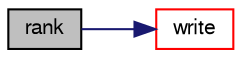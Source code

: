 digraph "rank"
{
  bgcolor="transparent";
  edge [fontname="FreeSans",fontsize="10",labelfontname="FreeSans",labelfontsize="10"];
  node [fontname="FreeSans",fontsize="10",shape=record];
  rankdir="LR";
  Node166 [label="rank",height=0.2,width=0.4,color="black", fillcolor="grey75", style="filled", fontcolor="black"];
  Node166 -> Node167 [color="midnightblue",fontsize="10",style="solid",fontname="FreeSans"];
  Node167 [label="write",height=0.2,width=0.4,color="red",URL="$a22006.html#a78cec3e4ecac4a89a3ad8d38f2ad21f5",tooltip="Write. "];
}
